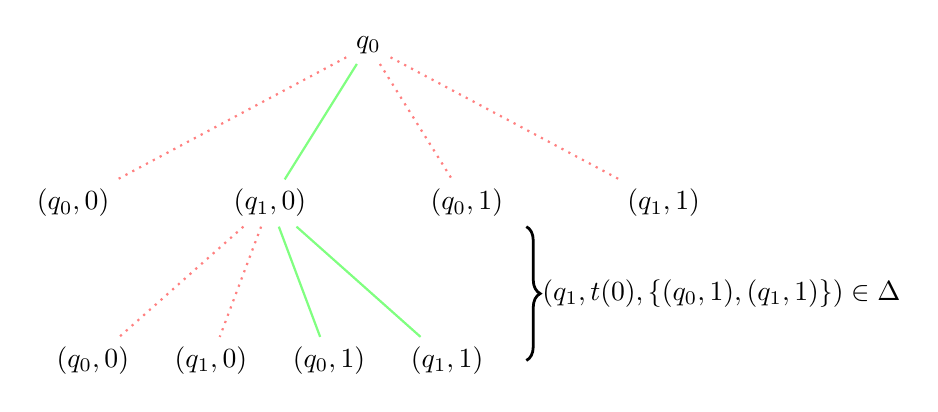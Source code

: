 \begin{tikzpicture}[
    level distance = 2cm,
    level 1/.style = {
      sibling distance = 2.5cm
    },
    level 2/.style = {
      sibling distance = 1.5cm
    },
    posedge/.style = {
      thick, green!50
    },
    negedge/.style = {
      thick, red!50, dotted
    }
  ]
  \node (root) {$q_{0}$} {
    child { node (ll) {$(q_{0}, 0)$}; }
    child { node (lr) {$(q_{1}, 0)$} {
      child { node (2ll) {$(q_{0}, 0)$}; }
      child { node (2lr) {$(q_{1}, 0)$}; }
      child { node (2rl) {$(q_{0}, 1)$}; }
      child { node (2rr) {$(q_{1}, 1)$}; }
    };}
    child { node (rl) {$(q_{0}, 1)$}; }
    child { node (rr) {$(q_{1}, 1)$}; }
  };

  \draw [negedge] (root) to (ll);
  \draw [posedge] (root) to (lr);
  \draw [negedge] (root) to (rl);
  \draw [negedge] (root) to (rr);

  \draw [negedge] (lr) to (2ll);
  \draw [negedge] (lr) to (2lr);
  \draw [posedge] (lr) to (2rl);
  \draw [posedge] (lr) to (2rr);

  \node (dummy) at (lr.south east-|2rr.east) {};
  \draw [ decoration = { brace, amplitude = 5pt, raise = 12pt},
    decorate, draw, line width = 1pt] (dummy.center) -- node [right, xshift = 14pt] {
      $(q_{1}, t(0), \{(q_{0}, 1), (q_{1}, 1)\})\in\Delta$} (2rr.east);
\end{tikzpicture}
